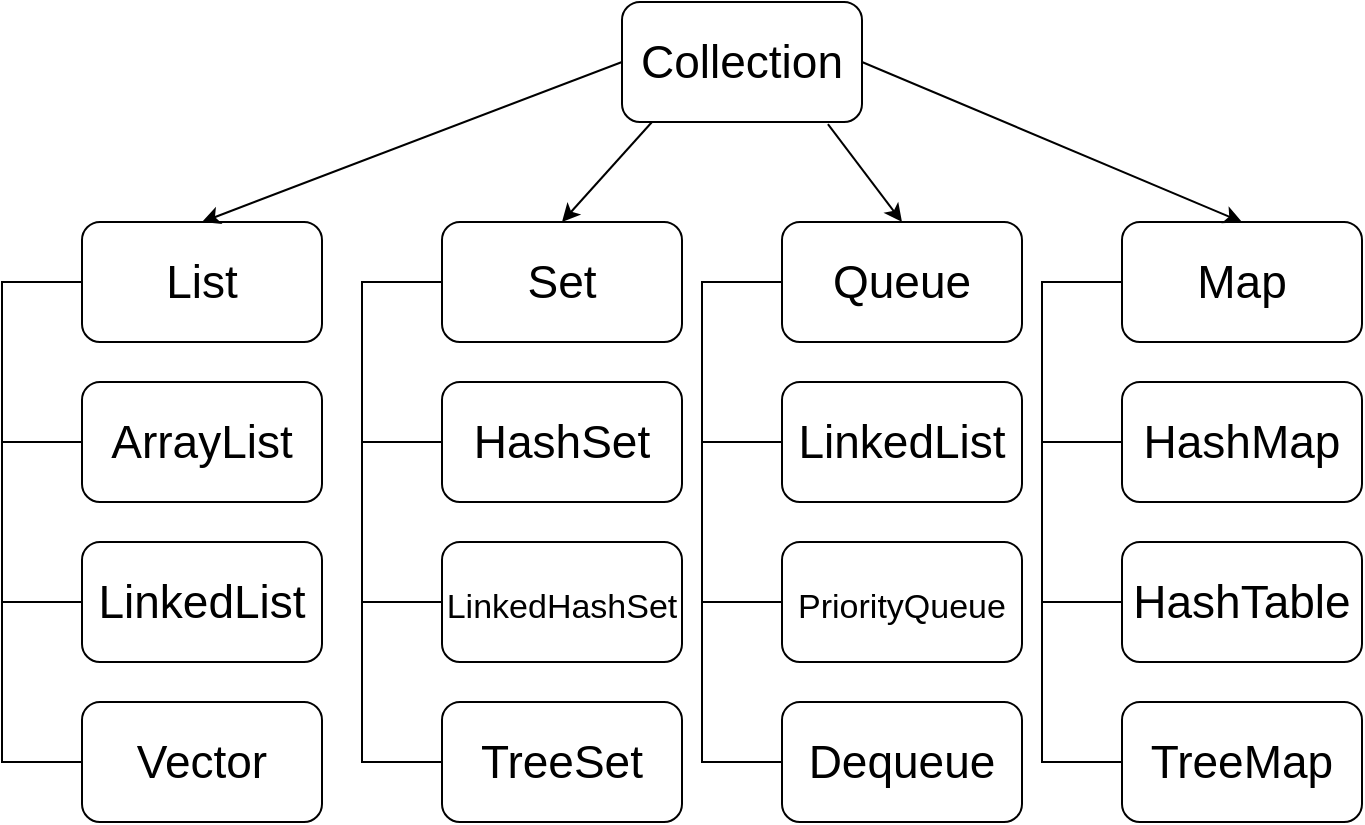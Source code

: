 <mxfile version="20.2.8" type="github">
  <diagram id="fYepgF6CEujm1437ftod" name="Page-1">
    <mxGraphModel dx="1422" dy="705" grid="1" gridSize="10" guides="1" tooltips="1" connect="1" arrows="1" fold="1" page="1" pageScale="1" pageWidth="850" pageHeight="1100" math="0" shadow="0">
      <root>
        <mxCell id="0" />
        <mxCell id="1" parent="0" />
        <mxCell id="pEcas6hbaHr0vrHVOu-9-1" value="&lt;font style=&quot;font-size: 23px;&quot;&gt;Collection&lt;/font&gt;" style="rounded=1;whiteSpace=wrap;html=1;" vertex="1" parent="1">
          <mxGeometry x="390" y="80" width="120" height="60" as="geometry" />
        </mxCell>
        <mxCell id="pEcas6hbaHr0vrHVOu-9-2" value="List" style="rounded=1;whiteSpace=wrap;html=1;fontSize=23;" vertex="1" parent="1">
          <mxGeometry x="120" y="190" width="120" height="60" as="geometry" />
        </mxCell>
        <mxCell id="pEcas6hbaHr0vrHVOu-9-3" value="Set" style="rounded=1;whiteSpace=wrap;html=1;fontSize=23;" vertex="1" parent="1">
          <mxGeometry x="300" y="190" width="120" height="60" as="geometry" />
        </mxCell>
        <mxCell id="pEcas6hbaHr0vrHVOu-9-4" value="Queue" style="rounded=1;whiteSpace=wrap;html=1;fontSize=23;" vertex="1" parent="1">
          <mxGeometry x="470" y="190" width="120" height="60" as="geometry" />
        </mxCell>
        <mxCell id="pEcas6hbaHr0vrHVOu-9-5" value="Map" style="rounded=1;whiteSpace=wrap;html=1;fontSize=23;" vertex="1" parent="1">
          <mxGeometry x="640" y="190" width="120" height="60" as="geometry" />
        </mxCell>
        <mxCell id="pEcas6hbaHr0vrHVOu-9-6" value="" style="endArrow=classic;html=1;rounded=0;fontSize=23;exitX=0;exitY=0.5;exitDx=0;exitDy=0;entryX=0.5;entryY=0;entryDx=0;entryDy=0;" edge="1" parent="1" source="pEcas6hbaHr0vrHVOu-9-1" target="pEcas6hbaHr0vrHVOu-9-2">
          <mxGeometry width="50" height="50" relative="1" as="geometry">
            <mxPoint x="400" y="380" as="sourcePoint" />
            <mxPoint x="310" y="420" as="targetPoint" />
          </mxGeometry>
        </mxCell>
        <mxCell id="pEcas6hbaHr0vrHVOu-9-7" value="" style="endArrow=classic;html=1;rounded=0;fontSize=23;exitX=0.125;exitY=1;exitDx=0;exitDy=0;exitPerimeter=0;entryX=0.5;entryY=0;entryDx=0;entryDy=0;" edge="1" parent="1" source="pEcas6hbaHr0vrHVOu-9-1" target="pEcas6hbaHr0vrHVOu-9-3">
          <mxGeometry width="50" height="50" relative="1" as="geometry">
            <mxPoint x="400" y="380" as="sourcePoint" />
            <mxPoint x="450" y="330" as="targetPoint" />
          </mxGeometry>
        </mxCell>
        <mxCell id="pEcas6hbaHr0vrHVOu-9-8" value="" style="endArrow=classic;html=1;rounded=0;fontSize=23;exitX=0.858;exitY=1.017;exitDx=0;exitDy=0;entryX=0.5;entryY=0;entryDx=0;entryDy=0;exitPerimeter=0;" edge="1" parent="1" source="pEcas6hbaHr0vrHVOu-9-1" target="pEcas6hbaHr0vrHVOu-9-4">
          <mxGeometry width="50" height="50" relative="1" as="geometry">
            <mxPoint x="400" y="380" as="sourcePoint" />
            <mxPoint x="450" y="330" as="targetPoint" />
          </mxGeometry>
        </mxCell>
        <mxCell id="pEcas6hbaHr0vrHVOu-9-9" value="" style="endArrow=classic;html=1;rounded=0;fontSize=23;exitX=1;exitY=0.5;exitDx=0;exitDy=0;entryX=0.5;entryY=0;entryDx=0;entryDy=0;" edge="1" parent="1" source="pEcas6hbaHr0vrHVOu-9-1" target="pEcas6hbaHr0vrHVOu-9-5">
          <mxGeometry width="50" height="50" relative="1" as="geometry">
            <mxPoint x="400" y="380" as="sourcePoint" />
            <mxPoint x="450" y="330" as="targetPoint" />
          </mxGeometry>
        </mxCell>
        <mxCell id="pEcas6hbaHr0vrHVOu-9-10" value="ArrayList" style="rounded=1;whiteSpace=wrap;html=1;fontSize=23;" vertex="1" parent="1">
          <mxGeometry x="120" y="270" width="120" height="60" as="geometry" />
        </mxCell>
        <mxCell id="pEcas6hbaHr0vrHVOu-9-11" value="LinkedList" style="rounded=1;whiteSpace=wrap;html=1;fontSize=23;" vertex="1" parent="1">
          <mxGeometry x="120" y="350" width="120" height="60" as="geometry" />
        </mxCell>
        <mxCell id="pEcas6hbaHr0vrHVOu-9-12" value="Vector" style="rounded=1;whiteSpace=wrap;html=1;fontSize=23;" vertex="1" parent="1">
          <mxGeometry x="120" y="430" width="120" height="60" as="geometry" />
        </mxCell>
        <mxCell id="pEcas6hbaHr0vrHVOu-9-14" value="" style="edgeStyle=orthogonalEdgeStyle;startArrow=none;endArrow=none;rounded=0;targetPortConstraint=eastwest;sourcePortConstraint=northsouth;fontSize=23;" edge="1" target="pEcas6hbaHr0vrHVOu-9-12" parent="1">
          <mxGeometry relative="1" as="geometry">
            <mxPoint x="120" y="220" as="sourcePoint" />
            <mxPoint x="100" y="460" as="targetPoint" />
            <Array as="points">
              <mxPoint x="80" y="220" />
              <mxPoint x="80" y="460" />
            </Array>
          </mxGeometry>
        </mxCell>
        <mxCell id="pEcas6hbaHr0vrHVOu-9-17" value="" style="endArrow=none;html=1;rounded=0;fontSize=23;exitX=0;exitY=0.5;exitDx=0;exitDy=0;" edge="1" parent="1" source="pEcas6hbaHr0vrHVOu-9-10">
          <mxGeometry width="50" height="50" relative="1" as="geometry">
            <mxPoint x="400" y="380" as="sourcePoint" />
            <mxPoint x="80" y="300" as="targetPoint" />
          </mxGeometry>
        </mxCell>
        <mxCell id="pEcas6hbaHr0vrHVOu-9-18" value="" style="endArrow=none;html=1;rounded=0;fontSize=23;exitX=0;exitY=0.5;exitDx=0;exitDy=0;" edge="1" parent="1" source="pEcas6hbaHr0vrHVOu-9-11">
          <mxGeometry width="50" height="50" relative="1" as="geometry">
            <mxPoint x="130" y="310" as="sourcePoint" />
            <mxPoint x="80" y="380" as="targetPoint" />
          </mxGeometry>
        </mxCell>
        <mxCell id="pEcas6hbaHr0vrHVOu-9-19" value="HashSet" style="rounded=1;whiteSpace=wrap;html=1;fontSize=23;" vertex="1" parent="1">
          <mxGeometry x="300" y="270" width="120" height="60" as="geometry" />
        </mxCell>
        <mxCell id="pEcas6hbaHr0vrHVOu-9-20" value="&lt;font style=&quot;font-size: 17px;&quot;&gt;LinkedHashSet&lt;/font&gt;" style="rounded=1;whiteSpace=wrap;html=1;fontSize=23;" vertex="1" parent="1">
          <mxGeometry x="300" y="350" width="120" height="60" as="geometry" />
        </mxCell>
        <mxCell id="pEcas6hbaHr0vrHVOu-9-21" value="&lt;font style=&quot;font-size: 23px;&quot;&gt;TreeSet&lt;/font&gt;" style="rounded=1;whiteSpace=wrap;html=1;fontSize=17;" vertex="1" parent="1">
          <mxGeometry x="300" y="430" width="120" height="60" as="geometry" />
        </mxCell>
        <mxCell id="pEcas6hbaHr0vrHVOu-9-22" value="" style="edgeStyle=orthogonalEdgeStyle;startArrow=none;endArrow=none;rounded=0;targetPortConstraint=eastwest;sourcePortConstraint=northsouth;fontSize=23;" edge="1" parent="1">
          <mxGeometry relative="1" as="geometry">
            <mxPoint x="300" y="220" as="sourcePoint" />
            <mxPoint x="300" y="460" as="targetPoint" />
            <Array as="points">
              <mxPoint x="260" y="220" />
              <mxPoint x="260" y="460" />
            </Array>
          </mxGeometry>
        </mxCell>
        <mxCell id="pEcas6hbaHr0vrHVOu-9-26" value="" style="endArrow=none;html=1;rounded=0;fontSize=23;entryX=0;entryY=0.5;entryDx=0;entryDy=0;" edge="1" parent="1" target="pEcas6hbaHr0vrHVOu-9-20">
          <mxGeometry width="50" height="50" relative="1" as="geometry">
            <mxPoint x="260" y="380" as="sourcePoint" />
            <mxPoint x="100" y="320" as="targetPoint" />
          </mxGeometry>
        </mxCell>
        <mxCell id="pEcas6hbaHr0vrHVOu-9-27" value="" style="endArrow=none;html=1;rounded=0;fontSize=23;exitX=0;exitY=0.5;exitDx=0;exitDy=0;" edge="1" parent="1" source="pEcas6hbaHr0vrHVOu-9-19">
          <mxGeometry width="50" height="50" relative="1" as="geometry">
            <mxPoint x="150" y="330" as="sourcePoint" />
            <mxPoint x="260" y="300" as="targetPoint" />
          </mxGeometry>
        </mxCell>
        <mxCell id="pEcas6hbaHr0vrHVOu-9-28" value="LinkedList" style="rounded=1;whiteSpace=wrap;html=1;fontSize=23;" vertex="1" parent="1">
          <mxGeometry x="470" y="270" width="120" height="60" as="geometry" />
        </mxCell>
        <mxCell id="pEcas6hbaHr0vrHVOu-9-29" value="&lt;font style=&quot;font-size: 17px;&quot;&gt;PriorityQueue&lt;/font&gt;" style="rounded=1;whiteSpace=wrap;html=1;fontSize=23;" vertex="1" parent="1">
          <mxGeometry x="470" y="350" width="120" height="60" as="geometry" />
        </mxCell>
        <mxCell id="pEcas6hbaHr0vrHVOu-9-30" value="&lt;font style=&quot;font-size: 23px;&quot;&gt;Dequeue&lt;/font&gt;" style="rounded=1;whiteSpace=wrap;html=1;fontSize=17;" vertex="1" parent="1">
          <mxGeometry x="470" y="430" width="120" height="60" as="geometry" />
        </mxCell>
        <mxCell id="pEcas6hbaHr0vrHVOu-9-31" value="" style="edgeStyle=orthogonalEdgeStyle;startArrow=none;endArrow=none;rounded=0;targetPortConstraint=eastwest;sourcePortConstraint=northsouth;fontSize=23;" edge="1" parent="1">
          <mxGeometry relative="1" as="geometry">
            <mxPoint x="470" y="220" as="sourcePoint" />
            <mxPoint x="470" y="460" as="targetPoint" />
            <Array as="points">
              <mxPoint x="430" y="220" />
              <mxPoint x="430" y="460" />
            </Array>
          </mxGeometry>
        </mxCell>
        <mxCell id="pEcas6hbaHr0vrHVOu-9-32" value="" style="endArrow=none;html=1;rounded=0;fontSize=23;entryX=0;entryY=0.5;entryDx=0;entryDy=0;" edge="1" parent="1" target="pEcas6hbaHr0vrHVOu-9-29">
          <mxGeometry width="50" height="50" relative="1" as="geometry">
            <mxPoint x="430" y="380" as="sourcePoint" />
            <mxPoint x="270" y="320" as="targetPoint" />
          </mxGeometry>
        </mxCell>
        <mxCell id="pEcas6hbaHr0vrHVOu-9-33" value="" style="endArrow=none;html=1;rounded=0;fontSize=23;exitX=0;exitY=0.5;exitDx=0;exitDy=0;" edge="1" parent="1" source="pEcas6hbaHr0vrHVOu-9-28">
          <mxGeometry width="50" height="50" relative="1" as="geometry">
            <mxPoint x="320" y="330" as="sourcePoint" />
            <mxPoint x="430" y="300" as="targetPoint" />
          </mxGeometry>
        </mxCell>
        <mxCell id="pEcas6hbaHr0vrHVOu-9-34" value="HashMap" style="rounded=1;whiteSpace=wrap;html=1;fontSize=23;" vertex="1" parent="1">
          <mxGeometry x="640" y="270" width="120" height="60" as="geometry" />
        </mxCell>
        <mxCell id="pEcas6hbaHr0vrHVOu-9-35" value="&lt;font style=&quot;font-size: 23px;&quot;&gt;HashTable&lt;/font&gt;" style="rounded=1;whiteSpace=wrap;html=1;fontSize=23;" vertex="1" parent="1">
          <mxGeometry x="640" y="350" width="120" height="60" as="geometry" />
        </mxCell>
        <mxCell id="pEcas6hbaHr0vrHVOu-9-36" value="&lt;font style=&quot;font-size: 23px;&quot;&gt;TreeMap&lt;/font&gt;" style="rounded=1;whiteSpace=wrap;html=1;fontSize=17;" vertex="1" parent="1">
          <mxGeometry x="640" y="430" width="120" height="60" as="geometry" />
        </mxCell>
        <mxCell id="pEcas6hbaHr0vrHVOu-9-37" value="" style="edgeStyle=orthogonalEdgeStyle;startArrow=none;endArrow=none;rounded=0;targetPortConstraint=eastwest;sourcePortConstraint=northsouth;fontSize=23;" edge="1" parent="1">
          <mxGeometry relative="1" as="geometry">
            <mxPoint x="640" y="220" as="sourcePoint" />
            <mxPoint x="640" y="460" as="targetPoint" />
            <Array as="points">
              <mxPoint x="600" y="220" />
              <mxPoint x="600" y="460" />
            </Array>
          </mxGeometry>
        </mxCell>
        <mxCell id="pEcas6hbaHr0vrHVOu-9-38" value="" style="endArrow=none;html=1;rounded=0;fontSize=23;entryX=0;entryY=0.5;entryDx=0;entryDy=0;" edge="1" parent="1" target="pEcas6hbaHr0vrHVOu-9-35">
          <mxGeometry width="50" height="50" relative="1" as="geometry">
            <mxPoint x="600" y="380" as="sourcePoint" />
            <mxPoint x="440" y="320" as="targetPoint" />
          </mxGeometry>
        </mxCell>
        <mxCell id="pEcas6hbaHr0vrHVOu-9-39" value="" style="endArrow=none;html=1;rounded=0;fontSize=23;exitX=0;exitY=0.5;exitDx=0;exitDy=0;" edge="1" parent="1" source="pEcas6hbaHr0vrHVOu-9-34">
          <mxGeometry width="50" height="50" relative="1" as="geometry">
            <mxPoint x="490" y="330" as="sourcePoint" />
            <mxPoint x="600" y="300" as="targetPoint" />
          </mxGeometry>
        </mxCell>
      </root>
    </mxGraphModel>
  </diagram>
</mxfile>
